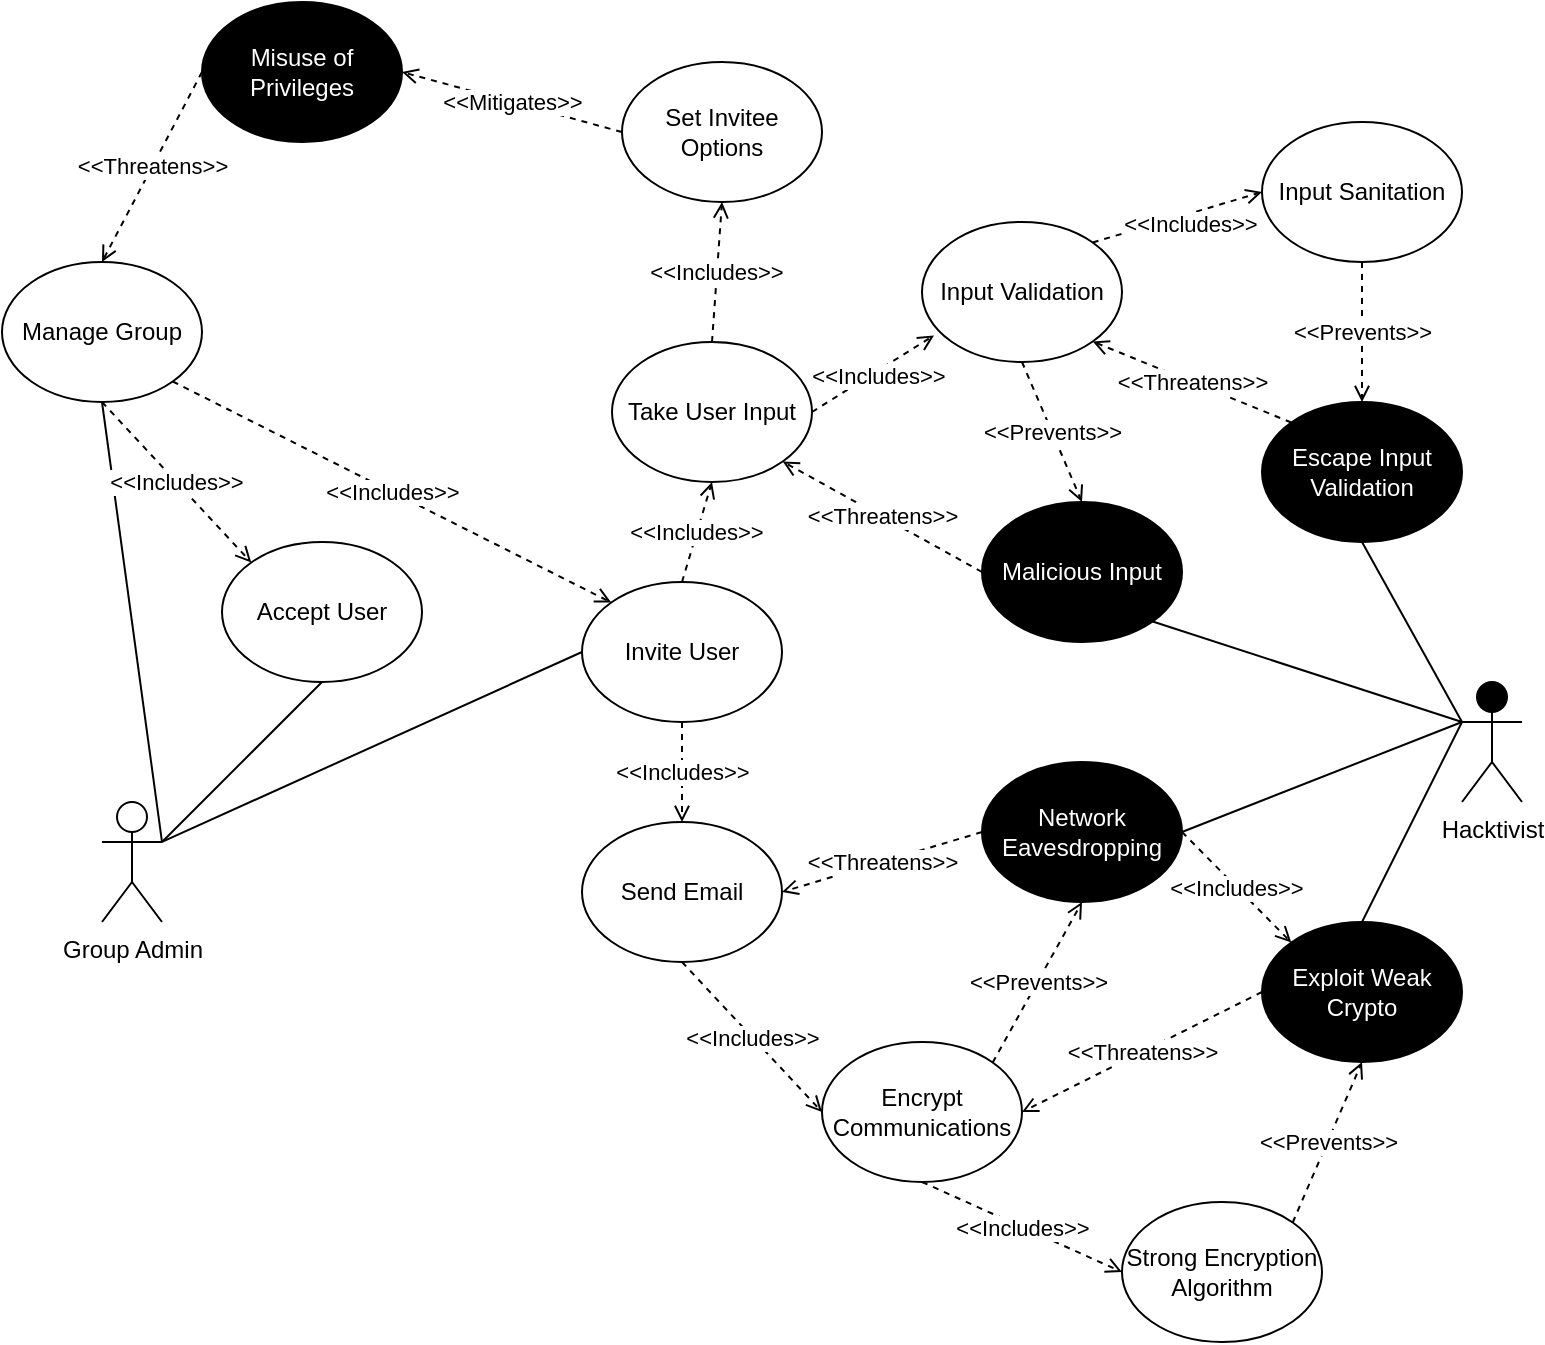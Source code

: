 <mxfile version="15.3.0" type="device"><diagram id="Y5boCHIQvt57l_nbIUuO" name="Page-1"><mxGraphModel dx="1483" dy="827" grid="1" gridSize="10" guides="1" tooltips="1" connect="1" arrows="1" fold="1" page="1" pageScale="1" pageWidth="850" pageHeight="1100" math="0" shadow="0"><root><mxCell id="0"/><mxCell id="1" parent="0"/><mxCell id="FSSfK0GaYDO5kiwGS5Ji-2" style="rounded=0;orthogonalLoop=1;jettySize=auto;html=1;exitX=1;exitY=0.333;exitDx=0;exitDy=0;exitPerimeter=0;entryX=0;entryY=0.5;entryDx=0;entryDy=0;endArrow=none;endFill=0;" edge="1" parent="1" source="-Csm_j9I0JivxP7nbSm5-1" target="-Csm_j9I0JivxP7nbSm5-14"><mxGeometry relative="1" as="geometry"/></mxCell><mxCell id="FSSfK0GaYDO5kiwGS5Ji-11" style="rounded=0;orthogonalLoop=1;jettySize=auto;html=1;exitX=1;exitY=0.333;exitDx=0;exitDy=0;exitPerimeter=0;entryX=0.5;entryY=1;entryDx=0;entryDy=0;fontColor=#FFFFFF;endArrow=none;endFill=0;" edge="1" parent="1" source="-Csm_j9I0JivxP7nbSm5-1" target="FSSfK0GaYDO5kiwGS5Ji-10"><mxGeometry relative="1" as="geometry"/></mxCell><mxCell id="FSSfK0GaYDO5kiwGS5Ji-24" style="edgeStyle=none;rounded=0;orthogonalLoop=1;jettySize=auto;html=1;exitX=1;exitY=0.333;exitDx=0;exitDy=0;exitPerimeter=0;entryX=0.5;entryY=1;entryDx=0;entryDy=0;fontColor=#000000;endArrow=none;endFill=0;strokeColor=default;" edge="1" parent="1" source="-Csm_j9I0JivxP7nbSm5-1" target="FSSfK0GaYDO5kiwGS5Ji-21"><mxGeometry relative="1" as="geometry"/></mxCell><mxCell id="-Csm_j9I0JivxP7nbSm5-1" value="Group Admin" style="shape=umlActor;verticalLabelPosition=bottom;verticalAlign=top;html=1;outlineConnect=0;" parent="1" vertex="1"><mxGeometry x="90" y="610" width="30" height="60" as="geometry"/></mxCell><mxCell id="FSSfK0GaYDO5kiwGS5Ji-4" value="&amp;lt;&amp;lt;Includes&amp;gt;&amp;gt;" style="orthogonalLoop=1;jettySize=auto;html=1;exitX=0.5;exitY=1;exitDx=0;exitDy=0;entryX=0.5;entryY=0;entryDx=0;entryDy=0;endArrow=open;endFill=0;dashed=1;strokeColor=default;rounded=0;" edge="1" parent="1" source="-Csm_j9I0JivxP7nbSm5-14" target="FSSfK0GaYDO5kiwGS5Ji-3"><mxGeometry relative="1" as="geometry"/></mxCell><mxCell id="FSSfK0GaYDO5kiwGS5Ji-6" value="&amp;lt;&amp;lt;Includes&amp;gt;&amp;gt;" style="rounded=0;orthogonalLoop=1;jettySize=auto;html=1;exitX=0.5;exitY=0;exitDx=0;exitDy=0;entryX=0.5;entryY=1;entryDx=0;entryDy=0;dashed=1;endArrow=open;endFill=0;" edge="1" parent="1" source="-Csm_j9I0JivxP7nbSm5-14" target="FSSfK0GaYDO5kiwGS5Ji-5"><mxGeometry relative="1" as="geometry"/></mxCell><mxCell id="-Csm_j9I0JivxP7nbSm5-14" value="Invite User" style="ellipse;whiteSpace=wrap;html=1;" parent="1" vertex="1"><mxGeometry x="330" y="500" width="100" height="70" as="geometry"/></mxCell><mxCell id="FSSfK0GaYDO5kiwGS5Ji-3" value="Send Email" style="ellipse;whiteSpace=wrap;html=1;" vertex="1" parent="1"><mxGeometry x="330" y="620" width="100" height="70" as="geometry"/></mxCell><mxCell id="FSSfK0GaYDO5kiwGS5Ji-8" value="&amp;lt;&amp;lt;Includes&amp;gt;&amp;gt;" style="rounded=0;orthogonalLoop=1;jettySize=auto;html=1;exitX=0.5;exitY=0;exitDx=0;exitDy=0;entryX=0.5;entryY=1;entryDx=0;entryDy=0;dashed=1;endArrow=open;endFill=0;" edge="1" parent="1" source="FSSfK0GaYDO5kiwGS5Ji-5" target="FSSfK0GaYDO5kiwGS5Ji-7"><mxGeometry relative="1" as="geometry"/></mxCell><mxCell id="FSSfK0GaYDO5kiwGS5Ji-14" style="edgeStyle=none;rounded=0;orthogonalLoop=1;jettySize=auto;html=1;exitX=1;exitY=0.5;exitDx=0;exitDy=0;entryX=0.06;entryY=0.81;entryDx=0;entryDy=0;entryPerimeter=0;fontColor=#000000;endArrow=open;endFill=0;strokeColor=default;dashed=1;" edge="1" parent="1" source="FSSfK0GaYDO5kiwGS5Ji-5" target="FSSfK0GaYDO5kiwGS5Ji-13"><mxGeometry relative="1" as="geometry"/></mxCell><mxCell id="FSSfK0GaYDO5kiwGS5Ji-18" value="&amp;lt;&amp;lt;Includes&amp;gt;&amp;gt;" style="edgeLabel;html=1;align=center;verticalAlign=middle;resizable=0;points=[];fontColor=#000000;" vertex="1" connectable="0" parent="FSSfK0GaYDO5kiwGS5Ji-14"><mxGeometry x="0.285" y="-1" relative="1" as="geometry"><mxPoint x="-7" y="6" as="offset"/></mxGeometry></mxCell><mxCell id="FSSfK0GaYDO5kiwGS5Ji-5" value="Take User Input" style="ellipse;whiteSpace=wrap;html=1;" vertex="1" parent="1"><mxGeometry x="345" y="380" width="100" height="70" as="geometry"/></mxCell><mxCell id="FSSfK0GaYDO5kiwGS5Ji-22" value="&amp;lt;&amp;lt;Mitigates&amp;gt;&amp;gt;" style="edgeStyle=none;rounded=0;orthogonalLoop=1;jettySize=auto;html=1;exitX=0;exitY=0.5;exitDx=0;exitDy=0;entryX=1;entryY=0.5;entryDx=0;entryDy=0;dashed=1;fontColor=#000000;endArrow=open;endFill=0;strokeColor=default;" edge="1" parent="1" source="FSSfK0GaYDO5kiwGS5Ji-7" target="FSSfK0GaYDO5kiwGS5Ji-9"><mxGeometry relative="1" as="geometry"/></mxCell><mxCell id="FSSfK0GaYDO5kiwGS5Ji-7" value="Set Invitee Options" style="ellipse;whiteSpace=wrap;html=1;" vertex="1" parent="1"><mxGeometry x="350" y="240" width="100" height="70" as="geometry"/></mxCell><mxCell id="FSSfK0GaYDO5kiwGS5Ji-23" value="&amp;lt;&amp;lt;Threatens&amp;gt;&amp;gt;" style="edgeStyle=none;rounded=0;orthogonalLoop=1;jettySize=auto;html=1;exitX=0;exitY=0.5;exitDx=0;exitDy=0;entryX=0.5;entryY=0;entryDx=0;entryDy=0;dashed=1;fontColor=#000000;endArrow=open;endFill=0;strokeColor=default;" edge="1" parent="1" source="FSSfK0GaYDO5kiwGS5Ji-9" target="FSSfK0GaYDO5kiwGS5Ji-21"><mxGeometry relative="1" as="geometry"/></mxCell><mxCell id="FSSfK0GaYDO5kiwGS5Ji-9" value="Misuse of Privileges" style="ellipse;whiteSpace=wrap;html=1;fillColor=#000000;fontColor=#FFFFFF;" vertex="1" parent="1"><mxGeometry x="140" y="210" width="100" height="70" as="geometry"/></mxCell><mxCell id="FSSfK0GaYDO5kiwGS5Ji-10" value="Accept User" style="ellipse;whiteSpace=wrap;html=1;" vertex="1" parent="1"><mxGeometry x="150" y="480" width="100" height="70" as="geometry"/></mxCell><mxCell id="FSSfK0GaYDO5kiwGS5Ji-19" value="&amp;lt;&amp;lt;Threatens&amp;gt;&amp;gt;" style="edgeStyle=none;rounded=0;orthogonalLoop=1;jettySize=auto;html=1;exitX=0;exitY=0.5;exitDx=0;exitDy=0;entryX=1;entryY=1;entryDx=0;entryDy=0;dashed=1;fontColor=#000000;endArrow=open;endFill=0;strokeColor=default;" edge="1" parent="1" source="FSSfK0GaYDO5kiwGS5Ji-12" target="FSSfK0GaYDO5kiwGS5Ji-5"><mxGeometry relative="1" as="geometry"/></mxCell><mxCell id="FSSfK0GaYDO5kiwGS5Ji-12" value="Malicious Input" style="ellipse;whiteSpace=wrap;html=1;fillColor=#000000;fontColor=#FFFFFF;" vertex="1" parent="1"><mxGeometry x="530" y="460" width="100" height="70" as="geometry"/></mxCell><mxCell id="FSSfK0GaYDO5kiwGS5Ji-20" value="&amp;lt;&amp;lt;Prevents&amp;gt;&amp;gt;" style="edgeStyle=none;rounded=0;orthogonalLoop=1;jettySize=auto;html=1;exitX=0.5;exitY=1;exitDx=0;exitDy=0;entryX=0.5;entryY=0;entryDx=0;entryDy=0;dashed=1;fontColor=#000000;endArrow=open;endFill=0;strokeColor=default;" edge="1" parent="1" source="FSSfK0GaYDO5kiwGS5Ji-13" target="FSSfK0GaYDO5kiwGS5Ji-12"><mxGeometry relative="1" as="geometry"/></mxCell><mxCell id="FSSfK0GaYDO5kiwGS5Ji-13" value="Input Validation" style="ellipse;whiteSpace=wrap;html=1;" vertex="1" parent="1"><mxGeometry x="500" y="320" width="100" height="70" as="geometry"/></mxCell><mxCell id="FSSfK0GaYDO5kiwGS5Ji-25" value="&amp;lt;&amp;lt;Includes&amp;gt;&amp;gt;" style="edgeStyle=none;rounded=0;orthogonalLoop=1;jettySize=auto;html=1;exitX=1;exitY=1;exitDx=0;exitDy=0;entryX=0;entryY=0;entryDx=0;entryDy=0;fontColor=#000000;endArrow=open;endFill=0;strokeColor=default;dashed=1;" edge="1" parent="1" source="FSSfK0GaYDO5kiwGS5Ji-21" target="-Csm_j9I0JivxP7nbSm5-14"><mxGeometry relative="1" as="geometry"/></mxCell><mxCell id="FSSfK0GaYDO5kiwGS5Ji-26" value="&amp;lt;&amp;lt;Includes&amp;gt;&amp;gt;" style="edgeStyle=none;rounded=0;orthogonalLoop=1;jettySize=auto;html=1;exitX=0.5;exitY=1;exitDx=0;exitDy=0;entryX=0;entryY=0;entryDx=0;entryDy=0;dashed=1;fontColor=#000000;endArrow=open;endFill=0;strokeColor=default;" edge="1" parent="1" source="FSSfK0GaYDO5kiwGS5Ji-21" target="FSSfK0GaYDO5kiwGS5Ji-10"><mxGeometry relative="1" as="geometry"/></mxCell><mxCell id="FSSfK0GaYDO5kiwGS5Ji-21" value="Manage Group" style="ellipse;whiteSpace=wrap;html=1;" vertex="1" parent="1"><mxGeometry x="40" y="340" width="100" height="70" as="geometry"/></mxCell><mxCell id="FSSfK0GaYDO5kiwGS5Ji-27" value="Hacktivist" style="shape=umlActor;verticalLabelPosition=bottom;verticalAlign=top;html=1;outlineConnect=0;fillColor=#000000;" vertex="1" parent="1"><mxGeometry x="770" y="550" width="30" height="60" as="geometry"/></mxCell><mxCell id="FSSfK0GaYDO5kiwGS5Ji-29" value="Input Sanitation" style="ellipse;whiteSpace=wrap;html=1;" vertex="1" parent="1"><mxGeometry x="670" y="270" width="100" height="70" as="geometry"/></mxCell><mxCell id="FSSfK0GaYDO5kiwGS5Ji-30" value="Escape Input Validation" style="ellipse;whiteSpace=wrap;html=1;fillColor=#000000;fontColor=#FFFFFF;" vertex="1" parent="1"><mxGeometry x="670" y="410" width="100" height="70" as="geometry"/></mxCell><mxCell id="FSSfK0GaYDO5kiwGS5Ji-31" value="&amp;lt;&amp;lt;Threatens&amp;gt;&amp;gt;" style="edgeStyle=none;rounded=0;orthogonalLoop=1;jettySize=auto;html=1;exitX=0;exitY=0;exitDx=0;exitDy=0;entryX=1;entryY=1;entryDx=0;entryDy=0;dashed=1;fontColor=#000000;endArrow=open;endFill=0;strokeColor=default;" edge="1" parent="1" source="FSSfK0GaYDO5kiwGS5Ji-30" target="FSSfK0GaYDO5kiwGS5Ji-13"><mxGeometry relative="1" as="geometry"><mxPoint x="786.72" y="538.79" as="sourcePoint"/><mxPoint x="640.004" y="490.003" as="targetPoint"/></mxGeometry></mxCell><mxCell id="FSSfK0GaYDO5kiwGS5Ji-32" value="&amp;lt;&amp;lt;Prevents&amp;gt;&amp;gt;" style="edgeStyle=none;rounded=0;orthogonalLoop=1;jettySize=auto;html=1;exitX=0.5;exitY=1;exitDx=0;exitDy=0;entryX=0.5;entryY=0;entryDx=0;entryDy=0;dashed=1;fontColor=#000000;endArrow=open;endFill=0;strokeColor=default;" edge="1" parent="1" source="FSSfK0GaYDO5kiwGS5Ji-29" target="FSSfK0GaYDO5kiwGS5Ji-30"><mxGeometry relative="1" as="geometry"><mxPoint x="550" y="400" as="sourcePoint"/><mxPoint x="610" y="470" as="targetPoint"/></mxGeometry></mxCell><mxCell id="FSSfK0GaYDO5kiwGS5Ji-33" style="edgeStyle=none;rounded=0;orthogonalLoop=1;jettySize=auto;html=1;exitX=1;exitY=0;exitDx=0;exitDy=0;entryX=0;entryY=0.5;entryDx=0;entryDy=0;fontColor=#000000;endArrow=open;endFill=0;strokeColor=default;dashed=1;" edge="1" parent="1" source="FSSfK0GaYDO5kiwGS5Ji-13" target="FSSfK0GaYDO5kiwGS5Ji-29"><mxGeometry relative="1" as="geometry"><mxPoint x="435" y="430" as="sourcePoint"/><mxPoint x="514.8" y="388.6" as="targetPoint"/></mxGeometry></mxCell><mxCell id="FSSfK0GaYDO5kiwGS5Ji-34" value="&amp;lt;&amp;lt;Includes&amp;gt;&amp;gt;" style="edgeLabel;html=1;align=center;verticalAlign=middle;resizable=0;points=[];fontColor=#000000;" vertex="1" connectable="0" parent="FSSfK0GaYDO5kiwGS5Ji-33"><mxGeometry x="0.285" y="-1" relative="1" as="geometry"><mxPoint x="-7" y="6" as="offset"/></mxGeometry></mxCell><mxCell id="FSSfK0GaYDO5kiwGS5Ji-35" value="Network Eavesdropping" style="ellipse;whiteSpace=wrap;html=1;fillColor=#000000;fontColor=#FFFFFF;" vertex="1" parent="1"><mxGeometry x="530" y="590" width="100" height="70" as="geometry"/></mxCell><mxCell id="FSSfK0GaYDO5kiwGS5Ji-36" value="&amp;lt;&amp;lt;Threatens&amp;gt;&amp;gt;" style="edgeStyle=none;rounded=0;orthogonalLoop=1;jettySize=auto;html=1;exitX=0;exitY=0.5;exitDx=0;exitDy=0;entryX=1;entryY=0.5;entryDx=0;entryDy=0;dashed=1;fontColor=#000000;endArrow=open;endFill=0;strokeColor=default;" edge="1" parent="1" source="FSSfK0GaYDO5kiwGS5Ji-35" target="FSSfK0GaYDO5kiwGS5Ji-3"><mxGeometry relative="1" as="geometry"><mxPoint x="540" y="510" as="sourcePoint"/><mxPoint x="423.284" y="451.213" as="targetPoint"/></mxGeometry></mxCell><mxCell id="FSSfK0GaYDO5kiwGS5Ji-37" value="Encrypt Communications" style="ellipse;whiteSpace=wrap;html=1;" vertex="1" parent="1"><mxGeometry x="450" y="730" width="100" height="70" as="geometry"/></mxCell><mxCell id="FSSfK0GaYDO5kiwGS5Ji-38" value="&amp;lt;&amp;lt;Prevents&amp;gt;&amp;gt;" style="edgeStyle=none;rounded=0;orthogonalLoop=1;jettySize=auto;html=1;exitX=1;exitY=0;exitDx=0;exitDy=0;entryX=0.5;entryY=1;entryDx=0;entryDy=0;dashed=1;fontColor=#000000;endArrow=open;endFill=0;strokeColor=default;" edge="1" parent="1" source="FSSfK0GaYDO5kiwGS5Ji-37" target="FSSfK0GaYDO5kiwGS5Ji-35"><mxGeometry relative="1" as="geometry"><mxPoint x="550" y="400" as="sourcePoint"/><mxPoint x="580" y="480" as="targetPoint"/></mxGeometry></mxCell><mxCell id="FSSfK0GaYDO5kiwGS5Ji-39" value="&amp;lt;&amp;lt;Includes&amp;gt;&amp;gt;" style="orthogonalLoop=1;jettySize=auto;html=1;exitX=0.5;exitY=1;exitDx=0;exitDy=0;entryX=0;entryY=0.5;entryDx=0;entryDy=0;endArrow=open;endFill=0;dashed=1;strokeColor=default;rounded=0;" edge="1" parent="1" source="FSSfK0GaYDO5kiwGS5Ji-3" target="FSSfK0GaYDO5kiwGS5Ji-37"><mxGeometry relative="1" as="geometry"><mxPoint x="380" y="580" as="sourcePoint"/><mxPoint x="380" y="640" as="targetPoint"/></mxGeometry></mxCell><mxCell id="FSSfK0GaYDO5kiwGS5Ji-40" value="Exploit Weak Crypto" style="ellipse;whiteSpace=wrap;html=1;fillColor=#000000;fontColor=#FFFFFF;" vertex="1" parent="1"><mxGeometry x="670" y="670" width="100" height="70" as="geometry"/></mxCell><mxCell id="FSSfK0GaYDO5kiwGS5Ji-41" value="&amp;lt;&amp;lt;Includes&amp;gt;&amp;gt;" style="orthogonalLoop=1;jettySize=auto;html=1;exitX=1;exitY=0.5;exitDx=0;exitDy=0;entryX=0;entryY=0;entryDx=0;entryDy=0;endArrow=open;endFill=0;dashed=1;strokeColor=default;rounded=0;" edge="1" parent="1" source="FSSfK0GaYDO5kiwGS5Ji-35" target="FSSfK0GaYDO5kiwGS5Ji-40"><mxGeometry relative="1" as="geometry"><mxPoint x="390" y="700" as="sourcePoint"/><mxPoint x="460" y="775" as="targetPoint"/></mxGeometry></mxCell><mxCell id="FSSfK0GaYDO5kiwGS5Ji-43" value="Strong Encryption Algorithm" style="ellipse;whiteSpace=wrap;html=1;" vertex="1" parent="1"><mxGeometry x="600" y="810" width="100" height="70" as="geometry"/></mxCell><mxCell id="FSSfK0GaYDO5kiwGS5Ji-44" value="&amp;lt;&amp;lt;Includes&amp;gt;&amp;gt;" style="orthogonalLoop=1;jettySize=auto;html=1;exitX=0.5;exitY=1;exitDx=0;exitDy=0;entryX=0;entryY=0.5;entryDx=0;entryDy=0;endArrow=open;endFill=0;dashed=1;strokeColor=default;rounded=0;" edge="1" parent="1" source="FSSfK0GaYDO5kiwGS5Ji-37" target="FSSfK0GaYDO5kiwGS5Ji-43"><mxGeometry relative="1" as="geometry"><mxPoint x="390" y="700" as="sourcePoint"/><mxPoint x="460" y="775" as="targetPoint"/></mxGeometry></mxCell><mxCell id="FSSfK0GaYDO5kiwGS5Ji-45" value="&amp;lt;&amp;lt;Threatens&amp;gt;&amp;gt;" style="edgeStyle=none;rounded=0;orthogonalLoop=1;jettySize=auto;html=1;exitX=0;exitY=0.5;exitDx=0;exitDy=0;entryX=1;entryY=0.5;entryDx=0;entryDy=0;dashed=1;fontColor=#000000;endArrow=open;endFill=0;strokeColor=default;" edge="1" parent="1" source="FSSfK0GaYDO5kiwGS5Ji-40" target="FSSfK0GaYDO5kiwGS5Ji-37"><mxGeometry relative="1" as="geometry"><mxPoint x="540" y="635" as="sourcePoint"/><mxPoint x="440" y="665" as="targetPoint"/></mxGeometry></mxCell><mxCell id="FSSfK0GaYDO5kiwGS5Ji-46" value="&amp;lt;&amp;lt;Prevents&amp;gt;&amp;gt;" style="edgeStyle=none;rounded=0;orthogonalLoop=1;jettySize=auto;html=1;exitX=1;exitY=0;exitDx=0;exitDy=0;entryX=0.5;entryY=1;entryDx=0;entryDy=0;dashed=1;fontColor=#000000;endArrow=open;endFill=0;strokeColor=default;" edge="1" parent="1" source="FSSfK0GaYDO5kiwGS5Ji-43" target="FSSfK0GaYDO5kiwGS5Ji-40"><mxGeometry relative="1" as="geometry"><mxPoint x="545.355" y="750.251" as="sourcePoint"/><mxPoint x="590" y="670" as="targetPoint"/></mxGeometry></mxCell><mxCell id="FSSfK0GaYDO5kiwGS5Ji-48" style="rounded=0;orthogonalLoop=1;jettySize=auto;html=1;exitX=1;exitY=1;exitDx=0;exitDy=0;entryX=0;entryY=0.333;entryDx=0;entryDy=0;fontColor=#FFFFFF;endArrow=none;endFill=0;entryPerimeter=0;" edge="1" parent="1" source="FSSfK0GaYDO5kiwGS5Ji-12" target="FSSfK0GaYDO5kiwGS5Ji-27"><mxGeometry relative="1" as="geometry"><mxPoint x="130" y="640" as="sourcePoint"/><mxPoint x="210" y="560" as="targetPoint"/></mxGeometry></mxCell><mxCell id="FSSfK0GaYDO5kiwGS5Ji-49" style="rounded=0;orthogonalLoop=1;jettySize=auto;html=1;exitX=0;exitY=0.333;exitDx=0;exitDy=0;entryX=1;entryY=0.5;entryDx=0;entryDy=0;fontColor=#FFFFFF;endArrow=none;endFill=0;exitPerimeter=0;" edge="1" parent="1" source="FSSfK0GaYDO5kiwGS5Ji-27" target="FSSfK0GaYDO5kiwGS5Ji-35"><mxGeometry relative="1" as="geometry"><mxPoint x="625.355" y="529.749" as="sourcePoint"/><mxPoint x="750" y="570" as="targetPoint"/></mxGeometry></mxCell><mxCell id="FSSfK0GaYDO5kiwGS5Ji-50" style="rounded=0;orthogonalLoop=1;jettySize=auto;html=1;exitX=0.5;exitY=1;exitDx=0;exitDy=0;entryX=0;entryY=0.333;entryDx=0;entryDy=0;fontColor=#FFFFFF;endArrow=none;endFill=0;entryPerimeter=0;" edge="1" parent="1" source="FSSfK0GaYDO5kiwGS5Ji-30" target="FSSfK0GaYDO5kiwGS5Ji-27"><mxGeometry relative="1" as="geometry"><mxPoint x="635.355" y="539.749" as="sourcePoint"/><mxPoint x="760" y="580" as="targetPoint"/></mxGeometry></mxCell><mxCell id="FSSfK0GaYDO5kiwGS5Ji-51" style="rounded=0;orthogonalLoop=1;jettySize=auto;html=1;exitX=0.5;exitY=0;exitDx=0;exitDy=0;entryX=0;entryY=0.333;entryDx=0;entryDy=0;fontColor=#FFFFFF;endArrow=none;endFill=0;entryPerimeter=0;" edge="1" parent="1" source="FSSfK0GaYDO5kiwGS5Ji-40" target="FSSfK0GaYDO5kiwGS5Ji-27"><mxGeometry relative="1" as="geometry"><mxPoint x="645.355" y="549.749" as="sourcePoint"/><mxPoint x="770" y="590" as="targetPoint"/></mxGeometry></mxCell></root></mxGraphModel></diagram></mxfile>